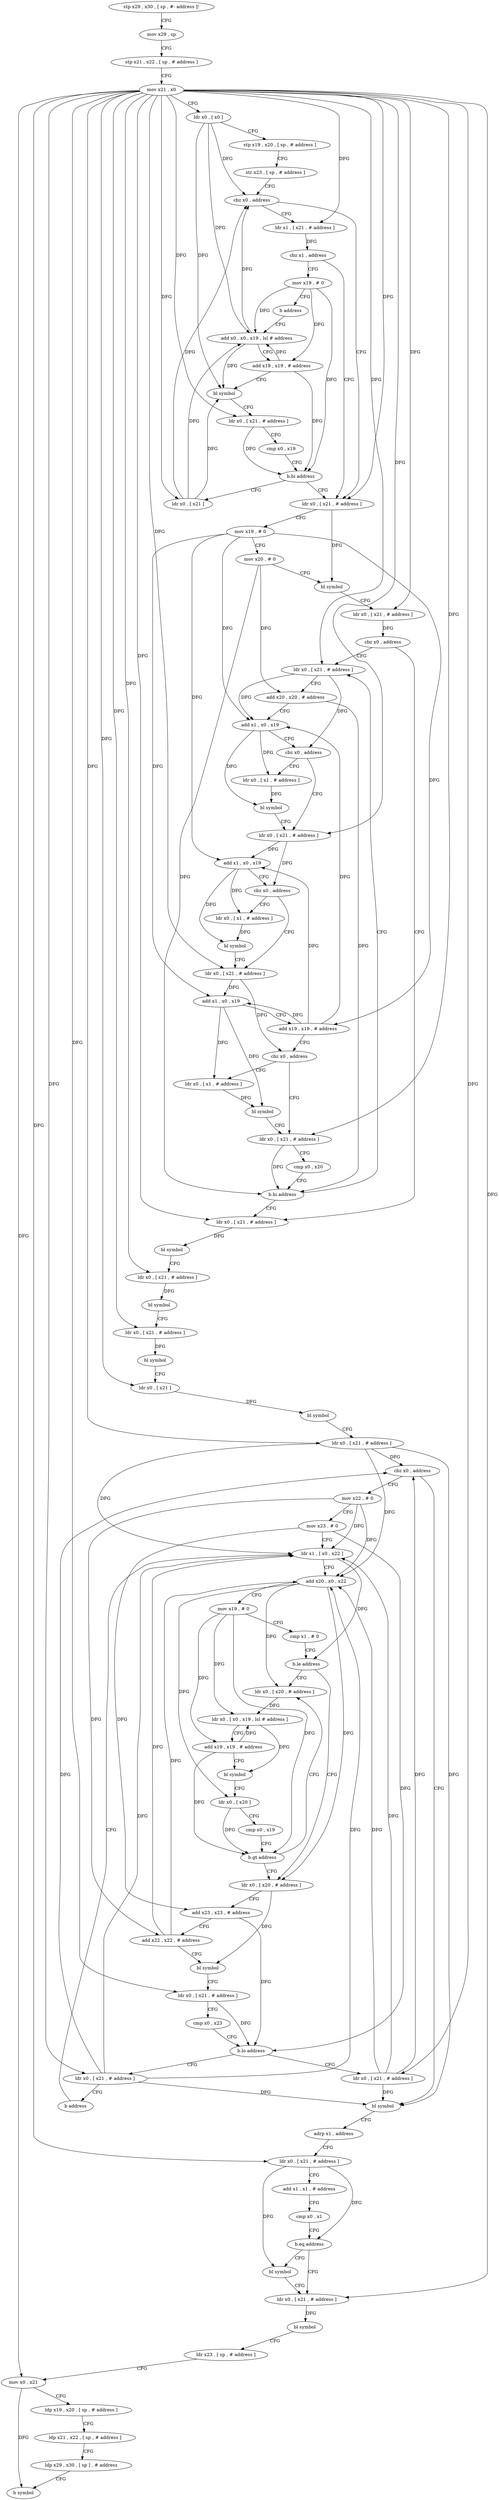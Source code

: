 digraph "func" {
"211928" [label = "stp x29 , x30 , [ sp , #- address ]!" ]
"211932" [label = "mov x29 , sp" ]
"211936" [label = "stp x21 , x22 , [ sp , # address ]" ]
"211940" [label = "mov x21 , x0" ]
"211944" [label = "ldr x0 , [ x0 ]" ]
"211948" [label = "stp x19 , x20 , [ sp , # address ]" ]
"211952" [label = "str x23 , [ sp , # address ]" ]
"211956" [label = "cbz x0 , address" ]
"212004" [label = "ldr x0 , [ x21 , # address ]" ]
"211960" [label = "ldr x1 , [ x21 , # address ]" ]
"212008" [label = "mov x19 , # 0" ]
"212012" [label = "mov x20 , # 0" ]
"212016" [label = "bl symbol" ]
"212020" [label = "ldr x0 , [ x21 , # address ]" ]
"212024" [label = "cbz x0 , address" ]
"212108" [label = "ldr x0 , [ x21 , # address ]" ]
"212028" [label = "ldr x0 , [ x21 , # address ]" ]
"211964" [label = "cbz x1 , address" ]
"211968" [label = "mov x19 , # 0" ]
"212112" [label = "bl symbol" ]
"212116" [label = "ldr x0 , [ x21 , # address ]" ]
"212120" [label = "bl symbol" ]
"212124" [label = "ldr x0 , [ x21 , # address ]" ]
"212128" [label = "bl symbol" ]
"212132" [label = "ldr x0 , [ x21 ]" ]
"212136" [label = "bl symbol" ]
"212140" [label = "ldr x0 , [ x21 , # address ]" ]
"212144" [label = "cbz x0 , address" ]
"212244" [label = "bl symbol" ]
"212148" [label = "mov x22 , # 0" ]
"212032" [label = "add x20 , x20 , # address" ]
"212036" [label = "add x1 , x0 , x19" ]
"212040" [label = "cbz x0 , address" ]
"212052" [label = "ldr x0 , [ x21 , # address ]" ]
"212044" [label = "ldr x0 , [ x1 , # address ]" ]
"211972" [label = "b address" ]
"211980" [label = "add x0 , x0 , x19 , lsl # address" ]
"212248" [label = "adrp x1 , address" ]
"212252" [label = "ldr x0 , [ x21 , # address ]" ]
"212256" [label = "add x1 , x1 , # address" ]
"212260" [label = "cmp x0 , x1" ]
"212264" [label = "b.eq address" ]
"212272" [label = "ldr x0 , [ x21 , # address ]" ]
"212268" [label = "bl symbol" ]
"212152" [label = "mov x23 , # 0" ]
"212156" [label = "ldr x1 , [ x0 , x22 ]" ]
"212056" [label = "add x1 , x0 , x19" ]
"212060" [label = "cbz x0 , address" ]
"212072" [label = "ldr x0 , [ x21 , # address ]" ]
"212064" [label = "ldr x0 , [ x1 , # address ]" ]
"212048" [label = "bl symbol" ]
"211984" [label = "add x19 , x19 , # address" ]
"211988" [label = "bl symbol" ]
"211992" [label = "ldr x0 , [ x21 , # address ]" ]
"211996" [label = "cmp x0 , x19" ]
"212000" [label = "b.hi address" ]
"211976" [label = "ldr x0 , [ x21 ]" ]
"212276" [label = "bl symbol" ]
"212280" [label = "ldr x23 , [ sp , # address ]" ]
"212284" [label = "mov x0 , x21" ]
"212288" [label = "ldp x19 , x20 , [ sp , # address ]" ]
"212292" [label = "ldp x21 , x22 , [ sp , # address ]" ]
"212296" [label = "ldp x29 , x30 , [ sp ] , # address" ]
"212300" [label = "b symbol" ]
"212204" [label = "ldr x0 , [ x20 , # address ]" ]
"212208" [label = "add x23 , x23 , # address" ]
"212212" [label = "add x22 , x22 , # address" ]
"212216" [label = "bl symbol" ]
"212220" [label = "ldr x0 , [ x21 , # address ]" ]
"212224" [label = "cmp x0 , x23" ]
"212228" [label = "b.lo address" ]
"212240" [label = "ldr x0 , [ x21 , # address ]" ]
"212232" [label = "ldr x0 , [ x21 , # address ]" ]
"212176" [label = "ldr x0 , [ x20 , # address ]" ]
"212180" [label = "ldr x0 , [ x0 , x19 , lsl # address ]" ]
"212184" [label = "add x19 , x19 , # address" ]
"212188" [label = "bl symbol" ]
"212192" [label = "ldr x0 , [ x20 ]" ]
"212196" [label = "cmp x0 , x19" ]
"212200" [label = "b.gt address" ]
"212076" [label = "add x1 , x0 , x19" ]
"212080" [label = "add x19 , x19 , # address" ]
"212084" [label = "cbz x0 , address" ]
"212096" [label = "ldr x0 , [ x21 , # address ]" ]
"212088" [label = "ldr x0 , [ x1 , # address ]" ]
"212068" [label = "bl symbol" ]
"212236" [label = "b address" ]
"212100" [label = "cmp x0 , x20" ]
"212104" [label = "b.hi address" ]
"212092" [label = "bl symbol" ]
"212160" [label = "add x20 , x0 , x22" ]
"212164" [label = "mov x19 , # 0" ]
"212168" [label = "cmp x1 , # 0" ]
"212172" [label = "b.le address" ]
"211928" -> "211932" [ label = "CFG" ]
"211932" -> "211936" [ label = "CFG" ]
"211936" -> "211940" [ label = "CFG" ]
"211940" -> "211944" [ label = "CFG" ]
"211940" -> "212004" [ label = "DFG" ]
"211940" -> "212020" [ label = "DFG" ]
"211940" -> "211960" [ label = "DFG" ]
"211940" -> "212108" [ label = "DFG" ]
"211940" -> "212116" [ label = "DFG" ]
"211940" -> "212124" [ label = "DFG" ]
"211940" -> "212132" [ label = "DFG" ]
"211940" -> "212140" [ label = "DFG" ]
"211940" -> "212028" [ label = "DFG" ]
"211940" -> "212252" [ label = "DFG" ]
"211940" -> "212052" [ label = "DFG" ]
"211940" -> "211992" [ label = "DFG" ]
"211940" -> "212272" [ label = "DFG" ]
"211940" -> "212284" [ label = "DFG" ]
"211940" -> "212072" [ label = "DFG" ]
"211940" -> "211976" [ label = "DFG" ]
"211940" -> "212220" [ label = "DFG" ]
"211940" -> "212096" [ label = "DFG" ]
"211940" -> "212240" [ label = "DFG" ]
"211940" -> "212232" [ label = "DFG" ]
"211944" -> "211948" [ label = "CFG" ]
"211944" -> "211956" [ label = "DFG" ]
"211944" -> "211980" [ label = "DFG" ]
"211944" -> "211988" [ label = "DFG" ]
"211948" -> "211952" [ label = "CFG" ]
"211952" -> "211956" [ label = "CFG" ]
"211956" -> "212004" [ label = "CFG" ]
"211956" -> "211960" [ label = "CFG" ]
"212004" -> "212008" [ label = "CFG" ]
"212004" -> "212016" [ label = "DFG" ]
"211960" -> "211964" [ label = "DFG" ]
"212008" -> "212012" [ label = "CFG" ]
"212008" -> "212036" [ label = "DFG" ]
"212008" -> "212056" [ label = "DFG" ]
"212008" -> "212076" [ label = "DFG" ]
"212008" -> "212080" [ label = "DFG" ]
"212012" -> "212016" [ label = "CFG" ]
"212012" -> "212032" [ label = "DFG" ]
"212012" -> "212104" [ label = "DFG" ]
"212016" -> "212020" [ label = "CFG" ]
"212020" -> "212024" [ label = "DFG" ]
"212024" -> "212108" [ label = "CFG" ]
"212024" -> "212028" [ label = "CFG" ]
"212108" -> "212112" [ label = "DFG" ]
"212028" -> "212032" [ label = "CFG" ]
"212028" -> "212036" [ label = "DFG" ]
"212028" -> "212040" [ label = "DFG" ]
"211964" -> "212004" [ label = "CFG" ]
"211964" -> "211968" [ label = "CFG" ]
"211968" -> "211972" [ label = "CFG" ]
"211968" -> "211980" [ label = "DFG" ]
"211968" -> "211984" [ label = "DFG" ]
"211968" -> "212000" [ label = "DFG" ]
"212112" -> "212116" [ label = "CFG" ]
"212116" -> "212120" [ label = "DFG" ]
"212120" -> "212124" [ label = "CFG" ]
"212124" -> "212128" [ label = "DFG" ]
"212128" -> "212132" [ label = "CFG" ]
"212132" -> "212136" [ label = "DFG" ]
"212136" -> "212140" [ label = "CFG" ]
"212140" -> "212144" [ label = "DFG" ]
"212140" -> "212244" [ label = "DFG" ]
"212140" -> "212156" [ label = "DFG" ]
"212140" -> "212160" [ label = "DFG" ]
"212144" -> "212244" [ label = "CFG" ]
"212144" -> "212148" [ label = "CFG" ]
"212244" -> "212248" [ label = "CFG" ]
"212148" -> "212152" [ label = "CFG" ]
"212148" -> "212156" [ label = "DFG" ]
"212148" -> "212160" [ label = "DFG" ]
"212148" -> "212212" [ label = "DFG" ]
"212032" -> "212036" [ label = "CFG" ]
"212032" -> "212104" [ label = "DFG" ]
"212036" -> "212040" [ label = "CFG" ]
"212036" -> "212044" [ label = "DFG" ]
"212036" -> "212048" [ label = "DFG" ]
"212040" -> "212052" [ label = "CFG" ]
"212040" -> "212044" [ label = "CFG" ]
"212052" -> "212056" [ label = "DFG" ]
"212052" -> "212060" [ label = "DFG" ]
"212044" -> "212048" [ label = "DFG" ]
"211972" -> "211980" [ label = "CFG" ]
"211980" -> "211984" [ label = "CFG" ]
"211980" -> "211956" [ label = "DFG" ]
"211980" -> "211988" [ label = "DFG" ]
"212248" -> "212252" [ label = "CFG" ]
"212252" -> "212256" [ label = "CFG" ]
"212252" -> "212264" [ label = "DFG" ]
"212252" -> "212268" [ label = "DFG" ]
"212256" -> "212260" [ label = "CFG" ]
"212260" -> "212264" [ label = "CFG" ]
"212264" -> "212272" [ label = "CFG" ]
"212264" -> "212268" [ label = "CFG" ]
"212272" -> "212276" [ label = "DFG" ]
"212268" -> "212272" [ label = "CFG" ]
"212152" -> "212156" [ label = "CFG" ]
"212152" -> "212208" [ label = "DFG" ]
"212152" -> "212228" [ label = "DFG" ]
"212156" -> "212160" [ label = "CFG" ]
"212156" -> "212172" [ label = "DFG" ]
"212056" -> "212060" [ label = "CFG" ]
"212056" -> "212064" [ label = "DFG" ]
"212056" -> "212068" [ label = "DFG" ]
"212060" -> "212072" [ label = "CFG" ]
"212060" -> "212064" [ label = "CFG" ]
"212072" -> "212076" [ label = "DFG" ]
"212072" -> "212084" [ label = "DFG" ]
"212064" -> "212068" [ label = "DFG" ]
"212048" -> "212052" [ label = "CFG" ]
"211984" -> "211988" [ label = "CFG" ]
"211984" -> "211980" [ label = "DFG" ]
"211984" -> "212000" [ label = "DFG" ]
"211988" -> "211992" [ label = "CFG" ]
"211992" -> "211996" [ label = "CFG" ]
"211992" -> "212000" [ label = "DFG" ]
"211996" -> "212000" [ label = "CFG" ]
"212000" -> "211976" [ label = "CFG" ]
"212000" -> "212004" [ label = "CFG" ]
"211976" -> "211980" [ label = "DFG" ]
"211976" -> "211956" [ label = "DFG" ]
"211976" -> "211988" [ label = "DFG" ]
"212276" -> "212280" [ label = "CFG" ]
"212280" -> "212284" [ label = "CFG" ]
"212284" -> "212288" [ label = "CFG" ]
"212284" -> "212300" [ label = "DFG" ]
"212288" -> "212292" [ label = "CFG" ]
"212292" -> "212296" [ label = "CFG" ]
"212296" -> "212300" [ label = "CFG" ]
"212204" -> "212208" [ label = "CFG" ]
"212204" -> "212216" [ label = "DFG" ]
"212208" -> "212212" [ label = "CFG" ]
"212208" -> "212228" [ label = "DFG" ]
"212212" -> "212216" [ label = "CFG" ]
"212212" -> "212156" [ label = "DFG" ]
"212212" -> "212160" [ label = "DFG" ]
"212216" -> "212220" [ label = "CFG" ]
"212220" -> "212224" [ label = "CFG" ]
"212220" -> "212228" [ label = "DFG" ]
"212224" -> "212228" [ label = "CFG" ]
"212228" -> "212240" [ label = "CFG" ]
"212228" -> "212232" [ label = "CFG" ]
"212240" -> "212244" [ label = "DFG" ]
"212240" -> "212144" [ label = "DFG" ]
"212240" -> "212156" [ label = "DFG" ]
"212240" -> "212160" [ label = "DFG" ]
"212232" -> "212236" [ label = "CFG" ]
"212232" -> "212144" [ label = "DFG" ]
"212232" -> "212244" [ label = "DFG" ]
"212232" -> "212156" [ label = "DFG" ]
"212232" -> "212160" [ label = "DFG" ]
"212176" -> "212180" [ label = "DFG" ]
"212180" -> "212184" [ label = "CFG" ]
"212180" -> "212188" [ label = "DFG" ]
"212184" -> "212188" [ label = "CFG" ]
"212184" -> "212180" [ label = "DFG" ]
"212184" -> "212200" [ label = "DFG" ]
"212188" -> "212192" [ label = "CFG" ]
"212192" -> "212196" [ label = "CFG" ]
"212192" -> "212200" [ label = "DFG" ]
"212196" -> "212200" [ label = "CFG" ]
"212200" -> "212176" [ label = "CFG" ]
"212200" -> "212204" [ label = "CFG" ]
"212076" -> "212080" [ label = "CFG" ]
"212076" -> "212088" [ label = "DFG" ]
"212076" -> "212092" [ label = "DFG" ]
"212080" -> "212084" [ label = "CFG" ]
"212080" -> "212036" [ label = "DFG" ]
"212080" -> "212056" [ label = "DFG" ]
"212080" -> "212076" [ label = "DFG" ]
"212084" -> "212096" [ label = "CFG" ]
"212084" -> "212088" [ label = "CFG" ]
"212096" -> "212100" [ label = "CFG" ]
"212096" -> "212104" [ label = "DFG" ]
"212088" -> "212092" [ label = "DFG" ]
"212068" -> "212072" [ label = "CFG" ]
"212236" -> "212156" [ label = "CFG" ]
"212100" -> "212104" [ label = "CFG" ]
"212104" -> "212028" [ label = "CFG" ]
"212104" -> "212108" [ label = "CFG" ]
"212092" -> "212096" [ label = "CFG" ]
"212160" -> "212164" [ label = "CFG" ]
"212160" -> "212204" [ label = "DFG" ]
"212160" -> "212176" [ label = "DFG" ]
"212160" -> "212192" [ label = "DFG" ]
"212164" -> "212168" [ label = "CFG" ]
"212164" -> "212180" [ label = "DFG" ]
"212164" -> "212184" [ label = "DFG" ]
"212164" -> "212200" [ label = "DFG" ]
"212168" -> "212172" [ label = "CFG" ]
"212172" -> "212204" [ label = "CFG" ]
"212172" -> "212176" [ label = "CFG" ]
}

